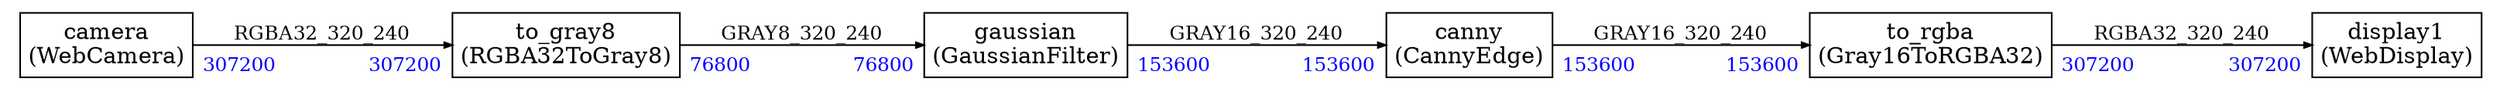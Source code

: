 



digraph structs {
    bgcolor = "white"
    node [shape=plaintext,color="black",fontcolor="black",fontname="Times-Roman"]
    rankdir=LR
    edge [arrowsize="0.5",color="black",fontcolor="black",fontname="Times-Roman"]


camera [label=<
<TABLE color="black" bgcolor="none" BORDER="0" CELLBORDER="1" CELLSPACING="0" CELLPADDING="4">
  <TR>
    <TD ALIGN="CENTER" PORT="i"><FONT COLOR="black" POINT-SIZE="14.0">camera<BR/>(WebCamera)</FONT></TD>
  </TR>
</TABLE>>];

canny [label=<
<TABLE color="black" bgcolor="none" BORDER="0" CELLBORDER="1" CELLSPACING="0" CELLPADDING="4">
  <TR>
    <TD ALIGN="CENTER" PORT="i"><FONT COLOR="black" POINT-SIZE="14.0">canny<BR/>(CannyEdge)</FONT></TD>
  </TR>
</TABLE>>];

display1 [label=<
<TABLE color="black" bgcolor="none" BORDER="0" CELLBORDER="1" CELLSPACING="0" CELLPADDING="4">
  <TR>
    <TD ALIGN="CENTER" PORT="i"><FONT COLOR="black" POINT-SIZE="14.0">display1<BR/>(WebDisplay)</FONT></TD>
  </TR>
</TABLE>>];

gaussian [label=<
<TABLE color="black" bgcolor="none" BORDER="0" CELLBORDER="1" CELLSPACING="0" CELLPADDING="4">
  <TR>
    <TD ALIGN="CENTER" PORT="i"><FONT COLOR="black" POINT-SIZE="14.0">gaussian<BR/>(GaussianFilter)</FONT></TD>
  </TR>
</TABLE>>];

to_gray8 [label=<
<TABLE color="black" bgcolor="none" BORDER="0" CELLBORDER="1" CELLSPACING="0" CELLPADDING="4">
  <TR>
    <TD ALIGN="CENTER" PORT="i"><FONT COLOR="black" POINT-SIZE="14.0">to_gray8<BR/>(RGBA32ToGray8)</FONT></TD>
  </TR>
</TABLE>>];

to_rgba [label=<
<TABLE color="black" bgcolor="none" BORDER="0" CELLBORDER="1" CELLSPACING="0" CELLPADDING="4">
  <TR>
    <TD ALIGN="CENTER" PORT="i"><FONT COLOR="black" POINT-SIZE="14.0">to_rgba<BR/>(Gray16ToRGBA32)</FONT></TD>
  </TR>
</TABLE>>];



camera:i -> to_gray8:i [style="solid",color="black",fontsize="12.0",fontcolor="black",label=<RGBA32_320_240>
,headlabel=<<TABLE BORDER="0" CELLPADDING="4"><TR><TD><FONT COLOR="blue" POINT-SIZE="12.0" >307200</FONT>
</TD></TR></TABLE>>
,taillabel=<<TABLE BORDER="0" CELLPADDING="4"><TR><TD><FONT COLOR="blue" POINT-SIZE="12.0" >307200</FONT>
</TD></TR></TABLE>>]

to_gray8:i -> gaussian:i [style="solid",color="black",fontsize="12.0",fontcolor="black",label=<GRAY8_320_240>
,headlabel=<<TABLE BORDER="0" CELLPADDING="4"><TR><TD><FONT COLOR="blue" POINT-SIZE="12.0" >76800</FONT>
</TD></TR></TABLE>>
,taillabel=<<TABLE BORDER="0" CELLPADDING="4"><TR><TD><FONT COLOR="blue" POINT-SIZE="12.0" >76800</FONT>
</TD></TR></TABLE>>]

gaussian:i -> canny:i [style="solid",color="black",fontsize="12.0",fontcolor="black",label=<GRAY16_320_240>
,headlabel=<<TABLE BORDER="0" CELLPADDING="4"><TR><TD><FONT COLOR="blue" POINT-SIZE="12.0" >153600</FONT>
</TD></TR></TABLE>>
,taillabel=<<TABLE BORDER="0" CELLPADDING="4"><TR><TD><FONT COLOR="blue" POINT-SIZE="12.0" >153600</FONT>
</TD></TR></TABLE>>]

canny:i -> to_rgba:i [style="solid",color="black",fontsize="12.0",fontcolor="black",label=<GRAY16_320_240>
,headlabel=<<TABLE BORDER="0" CELLPADDING="4"><TR><TD><FONT COLOR="blue" POINT-SIZE="12.0" >153600</FONT>
</TD></TR></TABLE>>
,taillabel=<<TABLE BORDER="0" CELLPADDING="4"><TR><TD><FONT COLOR="blue" POINT-SIZE="12.0" >153600</FONT>
</TD></TR></TABLE>>]

to_rgba:i -> display1:i [style="solid",color="black",fontsize="12.0",fontcolor="black",label=<RGBA32_320_240>
,headlabel=<<TABLE BORDER="0" CELLPADDING="4"><TR><TD><FONT COLOR="blue" POINT-SIZE="12.0" >307200</FONT>
</TD></TR></TABLE>>
,taillabel=<<TABLE BORDER="0" CELLPADDING="4"><TR><TD><FONT COLOR="blue" POINT-SIZE="12.0" >307200</FONT>
</TD></TR></TABLE>>]


}
